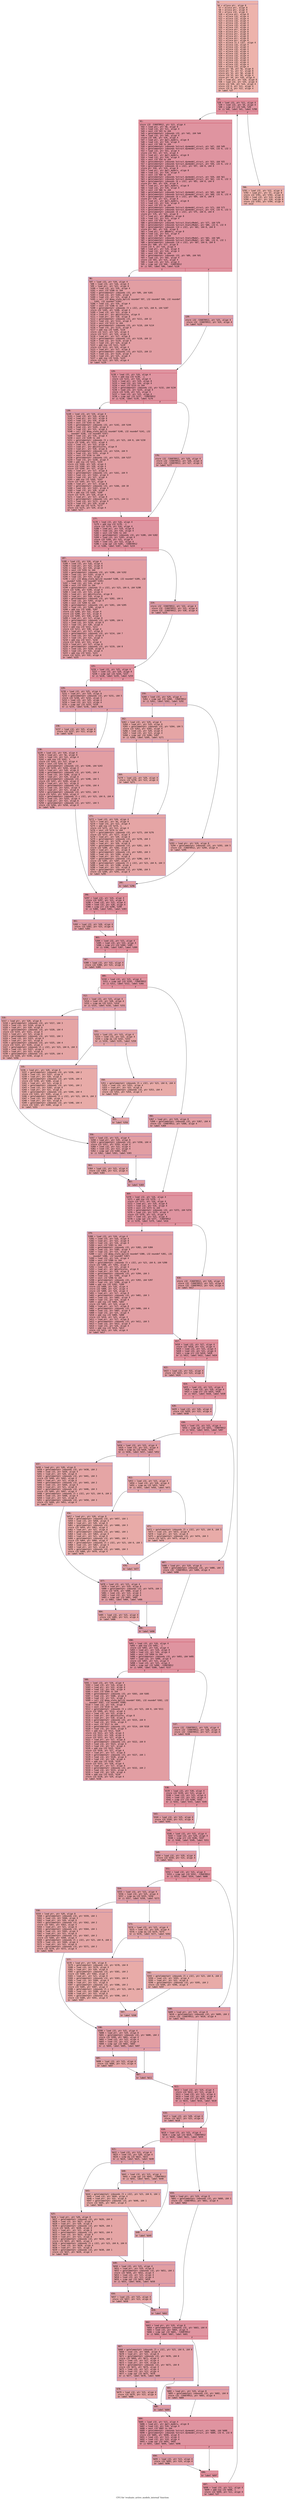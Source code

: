 digraph "CFG for 'evaluate_active_models_internal' function" {
	label="CFG for 'evaluate_active_models_internal' function";

	Node0x600000d3edf0 [shape=record,color="#3d50c3ff", style=filled, fillcolor="#d6524470" fontname="Courier",label="{5:\l|  %6 = alloca ptr, align 8\l  %7 = alloca ptr, align 8\l  %8 = alloca ptr, align 8\l  %9 = alloca i32, align 4\l  %10 = alloca ptr, align 8\l  %11 = alloca i32, align 4\l  %12 = alloca i32, align 4\l  %13 = alloca i32, align 4\l  %14 = alloca i32, align 4\l  %15 = alloca i32, align 4\l  %16 = alloca i32, align 4\l  %17 = alloca ptr, align 8\l  %18 = alloca ptr, align 8\l  %19 = alloca ptr, align 8\l  %20 = alloca ptr, align 8\l  %21 = alloca ptr, align 8\l  %22 = alloca ptr, align 8\l  %23 = alloca [5 x i32], align 4\l  %24 = alloca i32, align 4\l  %25 = alloca i32, align 4\l  %26 = alloca i32, align 4\l  %27 = alloca i32, align 4\l  %28 = alloca i32, align 4\l  %29 = alloca i32, align 4\l  %30 = alloca i32, align 4\l  %31 = alloca i32, align 4\l  %32 = alloca i32, align 4\l  %33 = alloca i32, align 4\l  %34 = alloca i32, align 4\l  store ptr %0, ptr %6, align 8\l  store ptr %1, ptr %7, align 8\l  store ptr %2, ptr %8, align 8\l  store i32 %3, ptr %9, align 4\l  store ptr %4, ptr %10, align 8\l  %35 = load ptr, ptr %10, align 8\l  %36 = load i32, ptr %35, align 4\l  store i32 %36, ptr %14, align 4\l  store i32 0, ptr %11, align 4\l  store i32 0, ptr %12, align 4\l  br label %37\l}"];
	Node0x600000d3edf0 -> Node0x600000d3ee40[tooltip="5 -> 37\nProbability 100.00%" ];
	Node0x600000d3ee40 [shape=record,color="#b70d28ff", style=filled, fillcolor="#b70d2870" fontname="Courier",label="{37:\l|  %38 = load i32, ptr %11, align 4\l  %39 = load i32, ptr %9, align 4\l  %40 = icmp slt i32 %38, %39\l  br i1 %40, label %41, label %700\l|{<s0>T|<s1>F}}"];
	Node0x600000d3ee40:s0 -> Node0x600000d3ee90[tooltip="37 -> 41\nProbability 96.88%" ];
	Node0x600000d3ee40:s1 -> Node0x600000d38b40[tooltip="37 -> 700\nProbability 3.12%" ];
	Node0x600000d3ee90 [shape=record,color="#b70d28ff", style=filled, fillcolor="#b70d2870" fontname="Courier",label="{41:\l|  store i32 -536870912, ptr %13, align 4\l  %42 = load ptr, ptr %8, align 8\l  %43 = load i32, ptr %11, align 4\l  %44 = sext i32 %43 to i64\l  %45 = getelementptr inbounds i32, ptr %42, i64 %44\l  %46 = load i32, ptr %45, align 4\l  store i32 %46, ptr %34, align 4\l  %47 = load ptr, ptr @all_models, align 8\l  %48 = load i32, ptr %34, align 4\l  %49 = sext i32 %48 to i64\l  %50 = getelementptr inbounds %struct.dynmodel_struct, ptr %47, i64 %49\l  %51 = getelementptr inbounds %struct.dynmodel_struct, ptr %50, i32 0, i32 1\l  %52 = load i32, ptr %51, align 4\l  store i32 %52, ptr %33, align 4\l  %53 = load ptr, ptr @all_models, align 8\l  %54 = load i32, ptr %34, align 4\l  %55 = sext i32 %54 to i64\l  %56 = getelementptr inbounds %struct.dynmodel_struct, ptr %53, i64 %55\l  %57 = getelementptr inbounds %struct.dynmodel_struct, ptr %56, i32 0, i32 2\l  %58 = getelementptr inbounds [6 x i32], ptr %57, i64 0, i64 0\l  store ptr %58, ptr %19, align 8\l  %59 = load ptr, ptr @all_models, align 8\l  %60 = load i32, ptr %34, align 4\l  %61 = sext i32 %60 to i64\l  %62 = getelementptr inbounds %struct.dynmodel_struct, ptr %59, i64 %61\l  %63 = getelementptr inbounds %struct.dynmodel_struct, ptr %62, i32 0, i32 3\l  %64 = getelementptr inbounds [6 x i32], ptr %63, i64 0, i64 0\l  store ptr %64, ptr %20, align 8\l  %65 = load ptr, ptr @all_models, align 8\l  %66 = load i32, ptr %34, align 4\l  %67 = sext i32 %66 to i64\l  %68 = getelementptr inbounds %struct.dynmodel_struct, ptr %65, i64 %67\l  %69 = getelementptr inbounds %struct.dynmodel_struct, ptr %68, i32 0, i32 4\l  %70 = getelementptr inbounds [6 x i32], ptr %69, i64 0, i64 0\l  store ptr %70, ptr %21, align 8\l  %71 = load ptr, ptr @all_models, align 8\l  %72 = load i32, ptr %34, align 4\l  %73 = sext i32 %72 to i64\l  %74 = getelementptr inbounds %struct.dynmodel_struct, ptr %71, i64 %73\l  %75 = getelementptr inbounds %struct.dynmodel_struct, ptr %74, i32 0, i32 5\l  %76 = getelementptr inbounds [6 x i32], ptr %75, i64 0, i64 0\l  store ptr %76, ptr %22, align 8\l  %77 = load ptr, ptr @Models, align 8\l  %78 = load i32, ptr %33, align 4\l  %79 = sext i32 %78 to i64\l  %80 = getelementptr inbounds %struct.StaticModel, ptr %77, i64 %79\l  %81 = getelementptr inbounds %struct.StaticModel, ptr %80, i32 0, i32 0\l  %82 = getelementptr inbounds [14 x i32], ptr %81, i64 0, i64 0\l  store ptr %82, ptr %18, align 8\l  %83 = load ptr, ptr @Models, align 8\l  %84 = load i32, ptr %33, align 4\l  %85 = sext i32 %84 to i64\l  %86 = getelementptr inbounds %struct.StaticModel, ptr %83, i64 %85\l  %87 = getelementptr inbounds %struct.StaticModel, ptr %86, i32 0, i32 1\l  %88 = getelementptr inbounds [14 x i32], ptr %87, i64 0, i64 0\l  store ptr %88, ptr %17, align 8\l  store i32 4, ptr %16, align 4\l  %89 = load ptr, ptr %19, align 8\l  %90 = load i32, ptr %16, align 4\l  %91 = sext i32 %90 to i64\l  %92 = getelementptr inbounds i32, ptr %89, i64 %91\l  %93 = load i32, ptr %92, align 4\l  store i32 %93, ptr %15, align 4\l  %94 = load i32, ptr %15, align 4\l  %95 = icmp sgt i32 %94, -536870912\l  br i1 %95, label %96, label %128\l|{<s0>T|<s1>F}}"];
	Node0x600000d3ee90:s0 -> Node0x600000d3eee0[tooltip="41 -> 96\nProbability 50.00%" ];
	Node0x600000d3ee90:s1 -> Node0x600000d3ef30[tooltip="41 -> 128\nProbability 50.00%" ];
	Node0x600000d3eee0 [shape=record,color="#3d50c3ff", style=filled, fillcolor="#be242e70" fontname="Courier",label="{96:\l|  %97 = load i32, ptr %34, align 4\l  %98 = load i32, ptr %16, align 4\l  %99 = load ptr, ptr %22, align 8\l  %100 = load i32, ptr %16, align 4\l  %101 = sext i32 %100 to i64\l  %102 = getelementptr inbounds i32, ptr %99, i64 %101\l  %103 = load i32, ptr %102, align 4\l  %104 = load i32, ptr %15, align 4\l  %105 = call i32 @new_state_bp(i32 noundef %97, i32 noundef %98, i32 noundef\l... %103, i32 noundef %104)\l  %106 = load i32, ptr %16, align 4\l  %107 = sext i32 %106 to i64\l  %108 = getelementptr inbounds [5 x i32], ptr %23, i64 0, i64 %107\l  store i32 %105, ptr %108, align 4\l  %109 = load i32, ptr %15, align 4\l  %110 = load ptr, ptr @distScores, align 8\l  %111 = load ptr, ptr %18, align 8\l  %112 = getelementptr inbounds i32, ptr %111, i64 12\l  %113 = load i32, ptr %112, align 4\l  %114 = sext i32 %113 to i64\l  %115 = getelementptr inbounds i32, ptr %110, i64 %114\l  %116 = load i32, ptr %115, align 4\l  %117 = add nsw i32 %109, %116\l  store i32 %117, ptr %25, align 4\l  store i32 %117, ptr %24, align 4\l  %118 = load ptr, ptr %17, align 8\l  %119 = getelementptr inbounds i32, ptr %118, i64 12\l  %120 = load i32, ptr %119, align 4\l  %121 = load i32, ptr %24, align 4\l  %122 = add nsw i32 %121, %120\l  store i32 %122, ptr %24, align 4\l  %123 = load ptr, ptr %17, align 8\l  %124 = getelementptr inbounds i32, ptr %123, i64 13\l  %125 = load i32, ptr %124, align 4\l  %126 = load i32, ptr %25, align 4\l  %127 = add nsw i32 %126, %125\l  store i32 %127, ptr %25, align 4\l  br label %129\l}"];
	Node0x600000d3eee0 -> Node0x600000d3ef80[tooltip="96 -> 129\nProbability 100.00%" ];
	Node0x600000d3ef30 [shape=record,color="#3d50c3ff", style=filled, fillcolor="#be242e70" fontname="Courier",label="{128:\l|  store i32 -536870912, ptr %25, align 4\l  store i32 -536870912, ptr %24, align 4\l  br label %129\l}"];
	Node0x600000d3ef30 -> Node0x600000d3ef80[tooltip="128 -> 129\nProbability 100.00%" ];
	Node0x600000d3ef80 [shape=record,color="#b70d28ff", style=filled, fillcolor="#b70d2870" fontname="Courier",label="{129:\l|  %130 = load i32, ptr %16, align 4\l  %131 = add nsw i32 %130, -1\l  store i32 %131, ptr %16, align 4\l  %132 = load ptr, ptr %19, align 8\l  %133 = load i32, ptr %16, align 4\l  %134 = sext i32 %133 to i64\l  %135 = getelementptr inbounds i32, ptr %132, i64 %134\l  %136 = load i32, ptr %135, align 4\l  store i32 %136, ptr %15, align 4\l  %137 = load i32, ptr %15, align 4\l  %138 = icmp sgt i32 %137, -536870912\l  br i1 %138, label %139, label %176\l|{<s0>T|<s1>F}}"];
	Node0x600000d3ef80:s0 -> Node0x600000d3efd0[tooltip="129 -> 139\nProbability 50.00%" ];
	Node0x600000d3ef80:s1 -> Node0x600000d3f020[tooltip="129 -> 176\nProbability 50.00%" ];
	Node0x600000d3efd0 [shape=record,color="#3d50c3ff", style=filled, fillcolor="#be242e70" fontname="Courier",label="{139:\l|  %140 = load i32, ptr %34, align 4\l  %141 = load i32, ptr %16, align 4\l  %142 = load ptr, ptr %22, align 8\l  %143 = load i32, ptr %16, align 4\l  %144 = sext i32 %143 to i64\l  %145 = getelementptr inbounds i32, ptr %142, i64 %144\l  %146 = load i32, ptr %145, align 4\l  %147 = load i32, ptr %15, align 4\l  %148 = call i32 @new_state_bp(i32 noundef %140, i32 noundef %141, i32\l... noundef %146, i32 noundef %147)\l  %149 = load i32, ptr %16, align 4\l  %150 = sext i32 %149 to i64\l  %151 = getelementptr inbounds [5 x i32], ptr %23, i64 0, i64 %150\l  store i32 %148, ptr %151, align 4\l  %152 = load i32, ptr %15, align 4\l  %153 = load ptr, ptr @distScores, align 8\l  %154 = load ptr, ptr %18, align 8\l  %155 = getelementptr inbounds i32, ptr %154, i64 9\l  %156 = load i32, ptr %155, align 4\l  %157 = sext i32 %156 to i64\l  %158 = getelementptr inbounds i32, ptr %153, i64 %157\l  %159 = load i32, ptr %158, align 4\l  %160 = add nsw i32 %152, %159\l  store i32 %160, ptr %29, align 4\l  store i32 %160, ptr %28, align 4\l  store i32 %160, ptr %27, align 4\l  %161 = load ptr, ptr %17, align 8\l  %162 = getelementptr inbounds i32, ptr %161, i64 9\l  %163 = load i32, ptr %162, align 4\l  %164 = load i32, ptr %27, align 4\l  %165 = add nsw i32 %164, %163\l  store i32 %165, ptr %27, align 4\l  %166 = load ptr, ptr %17, align 8\l  %167 = getelementptr inbounds i32, ptr %166, i64 10\l  %168 = load i32, ptr %167, align 4\l  %169 = load i32, ptr %28, align 4\l  %170 = add nsw i32 %169, %168\l  store i32 %170, ptr %28, align 4\l  %171 = load ptr, ptr %17, align 8\l  %172 = getelementptr inbounds i32, ptr %171, i64 11\l  %173 = load i32, ptr %172, align 4\l  %174 = load i32, ptr %29, align 4\l  %175 = add nsw i32 %174, %173\l  store i32 %175, ptr %29, align 4\l  br label %177\l}"];
	Node0x600000d3efd0 -> Node0x600000d3f070[tooltip="139 -> 177\nProbability 100.00%" ];
	Node0x600000d3f020 [shape=record,color="#3d50c3ff", style=filled, fillcolor="#be242e70" fontname="Courier",label="{176:\l|  store i32 -536870912, ptr %29, align 4\l  store i32 -536870912, ptr %28, align 4\l  store i32 -536870912, ptr %27, align 4\l  br label %177\l}"];
	Node0x600000d3f020 -> Node0x600000d3f070[tooltip="176 -> 177\nProbability 100.00%" ];
	Node0x600000d3f070 [shape=record,color="#b70d28ff", style=filled, fillcolor="#b70d2870" fontname="Courier",label="{177:\l|  %178 = load i32, ptr %16, align 4\l  %179 = add nsw i32 %178, -1\l  store i32 %179, ptr %16, align 4\l  %180 = load ptr, ptr %19, align 8\l  %181 = load i32, ptr %16, align 4\l  %182 = sext i32 %181 to i64\l  %183 = getelementptr inbounds i32, ptr %180, i64 %182\l  %184 = load i32, ptr %183, align 4\l  store i32 %184, ptr %15, align 4\l  %185 = load i32, ptr %15, align 4\l  %186 = icmp sgt i32 %185, -536870912\l  br i1 %186, label %187, label %224\l|{<s0>T|<s1>F}}"];
	Node0x600000d3f070:s0 -> Node0x600000d3f0c0[tooltip="177 -> 187\nProbability 50.00%" ];
	Node0x600000d3f070:s1 -> Node0x600000d3f110[tooltip="177 -> 224\nProbability 50.00%" ];
	Node0x600000d3f0c0 [shape=record,color="#3d50c3ff", style=filled, fillcolor="#be242e70" fontname="Courier",label="{187:\l|  %188 = load i32, ptr %34, align 4\l  %189 = load i32, ptr %16, align 4\l  %190 = load ptr, ptr %22, align 8\l  %191 = load i32, ptr %16, align 4\l  %192 = sext i32 %191 to i64\l  %193 = getelementptr inbounds i32, ptr %190, i64 %192\l  %194 = load i32, ptr %193, align 4\l  %195 = load i32, ptr %15, align 4\l  %196 = call i32 @new_state_bp(i32 noundef %188, i32 noundef %189, i32\l... noundef %194, i32 noundef %195)\l  %197 = load i32, ptr %16, align 4\l  %198 = sext i32 %197 to i64\l  %199 = getelementptr inbounds [5 x i32], ptr %23, i64 0, i64 %198\l  store i32 %196, ptr %199, align 4\l  %200 = load i32, ptr %15, align 4\l  %201 = load ptr, ptr @distScores, align 8\l  %202 = load ptr, ptr %18, align 8\l  %203 = getelementptr inbounds i32, ptr %202, i64 6\l  %204 = load i32, ptr %203, align 4\l  %205 = sext i32 %204 to i64\l  %206 = getelementptr inbounds i32, ptr %201, i64 %205\l  %207 = load i32, ptr %206, align 4\l  %208 = add nsw i32 %200, %207\l  store i32 %208, ptr %32, align 4\l  store i32 %208, ptr %31, align 4\l  store i32 %208, ptr %30, align 4\l  %209 = load ptr, ptr %17, align 8\l  %210 = getelementptr inbounds i32, ptr %209, i64 6\l  %211 = load i32, ptr %210, align 4\l  %212 = load i32, ptr %30, align 4\l  %213 = add nsw i32 %212, %211\l  store i32 %213, ptr %30, align 4\l  %214 = load ptr, ptr %17, align 8\l  %215 = getelementptr inbounds i32, ptr %214, i64 7\l  %216 = load i32, ptr %215, align 4\l  %217 = load i32, ptr %31, align 4\l  %218 = add nsw i32 %217, %216\l  store i32 %218, ptr %31, align 4\l  %219 = load ptr, ptr %17, align 8\l  %220 = getelementptr inbounds i32, ptr %219, i64 8\l  %221 = load i32, ptr %220, align 4\l  %222 = load i32, ptr %32, align 4\l  %223 = add nsw i32 %222, %221\l  store i32 %223, ptr %32, align 4\l  br label %225\l}"];
	Node0x600000d3f0c0 -> Node0x600000d3f160[tooltip="187 -> 225\nProbability 100.00%" ];
	Node0x600000d3f110 [shape=record,color="#3d50c3ff", style=filled, fillcolor="#be242e70" fontname="Courier",label="{224:\l|  store i32 -536870912, ptr %32, align 4\l  store i32 -536870912, ptr %31, align 4\l  store i32 -536870912, ptr %30, align 4\l  br label %225\l}"];
	Node0x600000d3f110 -> Node0x600000d3f160[tooltip="224 -> 225\nProbability 100.00%" ];
	Node0x600000d3f160 [shape=record,color="#b70d28ff", style=filled, fillcolor="#b70d2870" fontname="Courier",label="{225:\l|  %226 = load i32, ptr %25, align 4\l  %227 = load i32, ptr %29, align 4\l  %228 = icmp sgt i32 %226, %227\l  br i1 %228, label %229, label %259\l|{<s0>T|<s1>F}}"];
	Node0x600000d3f160:s0 -> Node0x600000d3f1b0[tooltip="225 -> 229\nProbability 50.00%" ];
	Node0x600000d3f160:s1 -> Node0x600000d3f2a0[tooltip="225 -> 259\nProbability 50.00%" ];
	Node0x600000d3f1b0 [shape=record,color="#3d50c3ff", style=filled, fillcolor="#be242e70" fontname="Courier",label="{229:\l|  %230 = load i32, ptr %25, align 4\l  %231 = load ptr, ptr %19, align 8\l  %232 = getelementptr inbounds i32, ptr %231, i64 5\l  store i32 %230, ptr %232, align 4\l  %233 = load i32, ptr %25, align 4\l  %234 = load i32, ptr %13, align 4\l  %235 = icmp sgt i32 %233, %234\l  br i1 %235, label %236, label %238\l|{<s0>T|<s1>F}}"];
	Node0x600000d3f1b0:s0 -> Node0x600000d3f200[tooltip="229 -> 236\nProbability 50.00%" ];
	Node0x600000d3f1b0:s1 -> Node0x600000d3f250[tooltip="229 -> 238\nProbability 50.00%" ];
	Node0x600000d3f200 [shape=record,color="#3d50c3ff", style=filled, fillcolor="#c5333470" fontname="Courier",label="{236:\l|  %237 = load i32, ptr %25, align 4\l  store i32 %237, ptr %13, align 4\l  br label %238\l}"];
	Node0x600000d3f200 -> Node0x600000d3f250[tooltip="236 -> 238\nProbability 100.00%" ];
	Node0x600000d3f250 [shape=record,color="#3d50c3ff", style=filled, fillcolor="#be242e70" fontname="Courier",label="{238:\l|  %239 = load i32, ptr %34, align 4\l  %240 = load ptr, ptr %6, align 8\l  %241 = load i32, ptr %12, align 4\l  %242 = add nsw i32 %241, 1\l  store i32 %242, ptr %12, align 4\l  %243 = sext i32 %241 to i64\l  %244 = getelementptr inbounds i32, ptr %240, i64 %243\l  store i32 %239, ptr %244, align 4\l  %245 = load ptr, ptr %20, align 8\l  %246 = getelementptr inbounds i32, ptr %245, i64 4\l  %247 = load i32, ptr %246, align 4\l  %248 = load ptr, ptr %20, align 8\l  %249 = getelementptr inbounds i32, ptr %248, i64 5\l  store i32 %247, ptr %249, align 4\l  %250 = load ptr, ptr %21, align 8\l  %251 = getelementptr inbounds i32, ptr %250, i64 4\l  %252 = load i32, ptr %251, align 4\l  %253 = load ptr, ptr %21, align 8\l  %254 = getelementptr inbounds i32, ptr %253, i64 5\l  store i32 %252, ptr %254, align 4\l  %255 = getelementptr inbounds [5 x i32], ptr %23, i64 0, i64 4\l  %256 = load i32, ptr %255, align 4\l  %257 = load ptr, ptr %22, align 8\l  %258 = getelementptr inbounds i32, ptr %257, i64 5\l  store i32 %256, ptr %258, align 4\l  br label %296\l}"];
	Node0x600000d3f250 -> Node0x600000d3f480[tooltip="238 -> 296\nProbability 100.00%" ];
	Node0x600000d3f2a0 [shape=record,color="#3d50c3ff", style=filled, fillcolor="#be242e70" fontname="Courier",label="{259:\l|  %260 = load i32, ptr %29, align 4\l  %261 = icmp sgt i32 %260, -536870912\l  br i1 %261, label %262, label %292\l|{<s0>T|<s1>F}}"];
	Node0x600000d3f2a0:s0 -> Node0x600000d3f2f0[tooltip="259 -> 262\nProbability 50.00%" ];
	Node0x600000d3f2a0:s1 -> Node0x600000d3f3e0[tooltip="259 -> 292\nProbability 50.00%" ];
	Node0x600000d3f2f0 [shape=record,color="#3d50c3ff", style=filled, fillcolor="#c5333470" fontname="Courier",label="{262:\l|  %263 = load i32, ptr %29, align 4\l  %264 = load ptr, ptr %19, align 8\l  %265 = getelementptr inbounds i32, ptr %264, i64 5\l  store i32 %263, ptr %265, align 4\l  %266 = load i32, ptr %29, align 4\l  %267 = load i32, ptr %13, align 4\l  %268 = icmp sgt i32 %266, %267\l  br i1 %268, label %269, label %271\l|{<s0>T|<s1>F}}"];
	Node0x600000d3f2f0:s0 -> Node0x600000d3f340[tooltip="262 -> 269\nProbability 50.00%" ];
	Node0x600000d3f2f0:s1 -> Node0x600000d3f390[tooltip="262 -> 271\nProbability 50.00%" ];
	Node0x600000d3f340 [shape=record,color="#3d50c3ff", style=filled, fillcolor="#cc403a70" fontname="Courier",label="{269:\l|  %270 = load i32, ptr %29, align 4\l  store i32 %270, ptr %13, align 4\l  br label %271\l}"];
	Node0x600000d3f340 -> Node0x600000d3f390[tooltip="269 -> 271\nProbability 100.00%" ];
	Node0x600000d3f390 [shape=record,color="#3d50c3ff", style=filled, fillcolor="#c5333470" fontname="Courier",label="{271:\l|  %272 = load i32, ptr %34, align 4\l  %273 = load ptr, ptr %6, align 8\l  %274 = load i32, ptr %12, align 4\l  %275 = add nsw i32 %274, 1\l  store i32 %275, ptr %12, align 4\l  %276 = sext i32 %274 to i64\l  %277 = getelementptr inbounds i32, ptr %273, i64 %276\l  store i32 %272, ptr %277, align 4\l  %278 = load ptr, ptr %20, align 8\l  %279 = getelementptr inbounds i32, ptr %278, i64 3\l  %280 = load i32, ptr %279, align 4\l  %281 = load ptr, ptr %20, align 8\l  %282 = getelementptr inbounds i32, ptr %281, i64 5\l  store i32 %280, ptr %282, align 4\l  %283 = load ptr, ptr %21, align 8\l  %284 = getelementptr inbounds i32, ptr %283, i64 3\l  %285 = load i32, ptr %284, align 4\l  %286 = load ptr, ptr %21, align 8\l  %287 = getelementptr inbounds i32, ptr %286, i64 5\l  store i32 %285, ptr %287, align 4\l  %288 = getelementptr inbounds [5 x i32], ptr %23, i64 0, i64 3\l  %289 = load i32, ptr %288, align 4\l  %290 = load ptr, ptr %22, align 8\l  %291 = getelementptr inbounds i32, ptr %290, i64 5\l  store i32 %289, ptr %291, align 4\l  br label %295\l}"];
	Node0x600000d3f390 -> Node0x600000d3f430[tooltip="271 -> 295\nProbability 100.00%" ];
	Node0x600000d3f3e0 [shape=record,color="#3d50c3ff", style=filled, fillcolor="#c5333470" fontname="Courier",label="{292:\l|  %293 = load ptr, ptr %19, align 8\l  %294 = getelementptr inbounds i32, ptr %293, i64 5\l  store i32 -536870912, ptr %294, align 4\l  br label %295\l}"];
	Node0x600000d3f3e0 -> Node0x600000d3f430[tooltip="292 -> 295\nProbability 100.00%" ];
	Node0x600000d3f430 [shape=record,color="#3d50c3ff", style=filled, fillcolor="#be242e70" fontname="Courier",label="{295:\l|  br label %296\l}"];
	Node0x600000d3f430 -> Node0x600000d3f480[tooltip="295 -> 296\nProbability 100.00%" ];
	Node0x600000d3f480 [shape=record,color="#b70d28ff", style=filled, fillcolor="#b70d2870" fontname="Courier",label="{296:\l|  %297 = load i32, ptr %24, align 4\l  store i32 %297, ptr %15, align 4\l  %298 = load i32, ptr %15, align 4\l  %299 = load i32, ptr %28, align 4\l  %300 = icmp slt i32 %298, %299\l  br i1 %300, label %301, label %303\l|{<s0>T|<s1>F}}"];
	Node0x600000d3f480:s0 -> Node0x600000d3f4d0[tooltip="296 -> 301\nProbability 50.00%" ];
	Node0x600000d3f480:s1 -> Node0x600000d3f520[tooltip="296 -> 303\nProbability 50.00%" ];
	Node0x600000d3f4d0 [shape=record,color="#3d50c3ff", style=filled, fillcolor="#be242e70" fontname="Courier",label="{301:\l|  %302 = load i32, ptr %28, align 4\l  store i32 %302, ptr %15, align 4\l  br label %303\l}"];
	Node0x600000d3f4d0 -> Node0x600000d3f520[tooltip="301 -> 303\nProbability 100.00%" ];
	Node0x600000d3f520 [shape=record,color="#b70d28ff", style=filled, fillcolor="#b70d2870" fontname="Courier",label="{303:\l|  %304 = load i32, ptr %15, align 4\l  %305 = load i32, ptr %32, align 4\l  %306 = icmp slt i32 %304, %305\l  br i1 %306, label %307, label %309\l|{<s0>T|<s1>F}}"];
	Node0x600000d3f520:s0 -> Node0x600000d3f570[tooltip="303 -> 307\nProbability 50.00%" ];
	Node0x600000d3f520:s1 -> Node0x600000d3f5c0[tooltip="303 -> 309\nProbability 50.00%" ];
	Node0x600000d3f570 [shape=record,color="#3d50c3ff", style=filled, fillcolor="#be242e70" fontname="Courier",label="{307:\l|  %308 = load i32, ptr %32, align 4\l  store i32 %308, ptr %15, align 4\l  br label %309\l}"];
	Node0x600000d3f570 -> Node0x600000d3f5c0[tooltip="307 -> 309\nProbability 100.00%" ];
	Node0x600000d3f5c0 [shape=record,color="#b70d28ff", style=filled, fillcolor="#b70d2870" fontname="Courier",label="{309:\l|  %310 = load i32, ptr %15, align 4\l  %311 = icmp sgt i32 %310, -536870912\l  br i1 %311, label %312, label %366\l|{<s0>T|<s1>F}}"];
	Node0x600000d3f5c0:s0 -> Node0x600000d3f610[tooltip="309 -> 312\nProbability 50.00%" ];
	Node0x600000d3f5c0:s1 -> Node0x600000d3f8e0[tooltip="309 -> 366\nProbability 50.00%" ];
	Node0x600000d3f610 [shape=record,color="#3d50c3ff", style=filled, fillcolor="#be242e70" fontname="Courier",label="{312:\l|  %313 = load i32, ptr %15, align 4\l  %314 = load i32, ptr %28, align 4\l  %315 = icmp eq i32 %313, %314\l  br i1 %315, label %316, label %331\l|{<s0>T|<s1>F}}"];
	Node0x600000d3f610:s0 -> Node0x600000d3f660[tooltip="312 -> 316\nProbability 50.00%" ];
	Node0x600000d3f610:s1 -> Node0x600000d3f6b0[tooltip="312 -> 331\nProbability 50.00%" ];
	Node0x600000d3f660 [shape=record,color="#3d50c3ff", style=filled, fillcolor="#c5333470" fontname="Courier",label="{316:\l|  %317 = load ptr, ptr %20, align 8\l  %318 = getelementptr inbounds i32, ptr %317, i64 3\l  %319 = load i32, ptr %318, align 4\l  %320 = load ptr, ptr %20, align 8\l  %321 = getelementptr inbounds i32, ptr %320, i64 4\l  store i32 %319, ptr %321, align 4\l  %322 = load ptr, ptr %21, align 8\l  %323 = getelementptr inbounds i32, ptr %322, i64 3\l  %324 = load i32, ptr %323, align 4\l  %325 = load ptr, ptr %21, align 8\l  %326 = getelementptr inbounds i32, ptr %325, i64 4\l  store i32 %324, ptr %326, align 4\l  %327 = getelementptr inbounds [5 x i32], ptr %23, i64 0, i64 3\l  %328 = load i32, ptr %327, align 4\l  %329 = load ptr, ptr %22, align 8\l  %330 = getelementptr inbounds i32, ptr %329, i64 4\l  store i32 %328, ptr %330, align 4\l  br label %356\l}"];
	Node0x600000d3f660 -> Node0x600000d3f7f0[tooltip="316 -> 356\nProbability 100.00%" ];
	Node0x600000d3f6b0 [shape=record,color="#3d50c3ff", style=filled, fillcolor="#c5333470" fontname="Courier",label="{331:\l|  %332 = load i32, ptr %15, align 4\l  %333 = load i32, ptr %32, align 4\l  %334 = icmp eq i32 %332, %333\l  br i1 %334, label %335, label %350\l|{<s0>T|<s1>F}}"];
	Node0x600000d3f6b0:s0 -> Node0x600000d3f700[tooltip="331 -> 335\nProbability 50.00%" ];
	Node0x600000d3f6b0:s1 -> Node0x600000d3f750[tooltip="331 -> 350\nProbability 50.00%" ];
	Node0x600000d3f700 [shape=record,color="#3d50c3ff", style=filled, fillcolor="#cc403a70" fontname="Courier",label="{335:\l|  %336 = load ptr, ptr %20, align 8\l  %337 = getelementptr inbounds i32, ptr %336, i64 2\l  %338 = load i32, ptr %337, align 4\l  %339 = load ptr, ptr %20, align 8\l  %340 = getelementptr inbounds i32, ptr %339, i64 4\l  store i32 %338, ptr %340, align 4\l  %341 = load ptr, ptr %21, align 8\l  %342 = getelementptr inbounds i32, ptr %341, i64 2\l  %343 = load i32, ptr %342, align 4\l  %344 = load ptr, ptr %21, align 8\l  %345 = getelementptr inbounds i32, ptr %344, i64 4\l  store i32 %343, ptr %345, align 4\l  %346 = getelementptr inbounds [5 x i32], ptr %23, i64 0, i64 2\l  %347 = load i32, ptr %346, align 4\l  %348 = load ptr, ptr %22, align 8\l  %349 = getelementptr inbounds i32, ptr %348, i64 4\l  store i32 %347, ptr %349, align 4\l  br label %355\l}"];
	Node0x600000d3f700 -> Node0x600000d3f7a0[tooltip="335 -> 355\nProbability 100.00%" ];
	Node0x600000d3f750 [shape=record,color="#3d50c3ff", style=filled, fillcolor="#cc403a70" fontname="Courier",label="{350:\l|  %351 = getelementptr inbounds [5 x i32], ptr %23, i64 0, i64 4\l  %352 = load i32, ptr %351, align 4\l  %353 = load ptr, ptr %22, align 8\l  %354 = getelementptr inbounds i32, ptr %353, i64 4\l  store i32 %352, ptr %354, align 4\l  br label %355\l}"];
	Node0x600000d3f750 -> Node0x600000d3f7a0[tooltip="350 -> 355\nProbability 100.00%" ];
	Node0x600000d3f7a0 [shape=record,color="#3d50c3ff", style=filled, fillcolor="#c5333470" fontname="Courier",label="{355:\l|  br label %356\l}"];
	Node0x600000d3f7a0 -> Node0x600000d3f7f0[tooltip="355 -> 356\nProbability 100.00%" ];
	Node0x600000d3f7f0 [shape=record,color="#3d50c3ff", style=filled, fillcolor="#be242e70" fontname="Courier",label="{356:\l|  %357 = load i32, ptr %15, align 4\l  %358 = load ptr, ptr %19, align 8\l  %359 = getelementptr inbounds i32, ptr %358, i64 4\l  store i32 %357, ptr %359, align 4\l  %360 = load i32, ptr %15, align 4\l  %361 = load i32, ptr %13, align 4\l  %362 = icmp sgt i32 %360, %361\l  br i1 %362, label %363, label %365\l|{<s0>T|<s1>F}}"];
	Node0x600000d3f7f0:s0 -> Node0x600000d3f840[tooltip="356 -> 363\nProbability 50.00%" ];
	Node0x600000d3f7f0:s1 -> Node0x600000d3f890[tooltip="356 -> 365\nProbability 50.00%" ];
	Node0x600000d3f840 [shape=record,color="#3d50c3ff", style=filled, fillcolor="#c5333470" fontname="Courier",label="{363:\l|  %364 = load i32, ptr %15, align 4\l  store i32 %364, ptr %13, align 4\l  br label %365\l}"];
	Node0x600000d3f840 -> Node0x600000d3f890[tooltip="363 -> 365\nProbability 100.00%" ];
	Node0x600000d3f890 [shape=record,color="#3d50c3ff", style=filled, fillcolor="#be242e70" fontname="Courier",label="{365:\l|  br label %369\l}"];
	Node0x600000d3f890 -> Node0x600000d3f930[tooltip="365 -> 369\nProbability 100.00%" ];
	Node0x600000d3f8e0 [shape=record,color="#3d50c3ff", style=filled, fillcolor="#be242e70" fontname="Courier",label="{366:\l|  %367 = load ptr, ptr %19, align 8\l  %368 = getelementptr inbounds i32, ptr %367, i64 4\l  store i32 -536870912, ptr %368, align 4\l  br label %369\l}"];
	Node0x600000d3f8e0 -> Node0x600000d3f930[tooltip="366 -> 369\nProbability 100.00%" ];
	Node0x600000d3f930 [shape=record,color="#b70d28ff", style=filled, fillcolor="#b70d2870" fontname="Courier",label="{369:\l|  %370 = load i32, ptr %16, align 4\l  %371 = add nsw i32 %370, -1\l  store i32 %371, ptr %16, align 4\l  %372 = load ptr, ptr %19, align 8\l  %373 = load i32, ptr %16, align 4\l  %374 = sext i32 %373 to i64\l  %375 = getelementptr inbounds i32, ptr %372, i64 %374\l  %376 = load i32, ptr %375, align 4\l  store i32 %376, ptr %15, align 4\l  %377 = load i32, ptr %15, align 4\l  %378 = icmp sgt i32 %377, -536870912\l  br i1 %378, label %379, label %416\l|{<s0>T|<s1>F}}"];
	Node0x600000d3f930:s0 -> Node0x600000d3f980[tooltip="369 -> 379\nProbability 50.00%" ];
	Node0x600000d3f930:s1 -> Node0x600000d3f9d0[tooltip="369 -> 416\nProbability 50.00%" ];
	Node0x600000d3f980 [shape=record,color="#3d50c3ff", style=filled, fillcolor="#be242e70" fontname="Courier",label="{379:\l|  %380 = load i32, ptr %34, align 4\l  %381 = load i32, ptr %16, align 4\l  %382 = load ptr, ptr %22, align 8\l  %383 = load i32, ptr %16, align 4\l  %384 = sext i32 %383 to i64\l  %385 = getelementptr inbounds i32, ptr %382, i64 %384\l  %386 = load i32, ptr %385, align 4\l  %387 = load i32, ptr %15, align 4\l  %388 = call i32 @new_state_bp(i32 noundef %380, i32 noundef %381, i32\l... noundef %386, i32 noundef %387)\l  %389 = load i32, ptr %16, align 4\l  %390 = sext i32 %389 to i64\l  %391 = getelementptr inbounds [5 x i32], ptr %23, i64 0, i64 %390\l  store i32 %388, ptr %391, align 4\l  %392 = load i32, ptr %15, align 4\l  %393 = load ptr, ptr @distScores, align 8\l  %394 = load ptr, ptr %18, align 8\l  %395 = getelementptr inbounds i32, ptr %394, i64 3\l  %396 = load i32, ptr %395, align 4\l  %397 = sext i32 %396 to i64\l  %398 = getelementptr inbounds i32, ptr %393, i64 %397\l  %399 = load i32, ptr %398, align 4\l  %400 = add nsw i32 %392, %399\l  store i32 %400, ptr %26, align 4\l  store i32 %400, ptr %25, align 4\l  store i32 %400, ptr %24, align 4\l  %401 = load ptr, ptr %17, align 8\l  %402 = getelementptr inbounds i32, ptr %401, i64 3\l  %403 = load i32, ptr %402, align 4\l  %404 = load i32, ptr %24, align 4\l  %405 = add nsw i32 %404, %403\l  store i32 %405, ptr %24, align 4\l  %406 = load ptr, ptr %17, align 8\l  %407 = getelementptr inbounds i32, ptr %406, i64 4\l  %408 = load i32, ptr %407, align 4\l  %409 = load i32, ptr %25, align 4\l  %410 = add nsw i32 %409, %408\l  store i32 %410, ptr %25, align 4\l  %411 = load ptr, ptr %17, align 8\l  %412 = getelementptr inbounds i32, ptr %411, i64 5\l  %413 = load i32, ptr %412, align 4\l  %414 = load i32, ptr %26, align 4\l  %415 = add nsw i32 %414, %413\l  store i32 %415, ptr %26, align 4\l  br label %417\l}"];
	Node0x600000d3f980 -> Node0x600000d3fa20[tooltip="379 -> 417\nProbability 100.00%" ];
	Node0x600000d3f9d0 [shape=record,color="#3d50c3ff", style=filled, fillcolor="#be242e70" fontname="Courier",label="{416:\l|  store i32 -536870912, ptr %26, align 4\l  store i32 -536870912, ptr %25, align 4\l  store i32 -536870912, ptr %24, align 4\l  br label %417\l}"];
	Node0x600000d3f9d0 -> Node0x600000d3fa20[tooltip="416 -> 417\nProbability 100.00%" ];
	Node0x600000d3fa20 [shape=record,color="#b70d28ff", style=filled, fillcolor="#b70d2870" fontname="Courier",label="{417:\l|  %418 = load i32, ptr %27, align 4\l  store i32 %418, ptr %15, align 4\l  %419 = load i32, ptr %15, align 4\l  %420 = load i32, ptr %31, align 4\l  %421 = icmp slt i32 %419, %420\l  br i1 %421, label %422, label %424\l|{<s0>T|<s1>F}}"];
	Node0x600000d3fa20:s0 -> Node0x600000d3fa70[tooltip="417 -> 422\nProbability 50.00%" ];
	Node0x600000d3fa20:s1 -> Node0x600000d3fac0[tooltip="417 -> 424\nProbability 50.00%" ];
	Node0x600000d3fa70 [shape=record,color="#3d50c3ff", style=filled, fillcolor="#be242e70" fontname="Courier",label="{422:\l|  %423 = load i32, ptr %31, align 4\l  store i32 %423, ptr %15, align 4\l  br label %424\l}"];
	Node0x600000d3fa70 -> Node0x600000d3fac0[tooltip="422 -> 424\nProbability 100.00%" ];
	Node0x600000d3fac0 [shape=record,color="#b70d28ff", style=filled, fillcolor="#b70d2870" fontname="Courier",label="{424:\l|  %425 = load i32, ptr %15, align 4\l  %426 = load i32, ptr %26, align 4\l  %427 = icmp slt i32 %425, %426\l  br i1 %427, label %428, label %430\l|{<s0>T|<s1>F}}"];
	Node0x600000d3fac0:s0 -> Node0x600000d3fb10[tooltip="424 -> 428\nProbability 50.00%" ];
	Node0x600000d3fac0:s1 -> Node0x600000d3fb60[tooltip="424 -> 430\nProbability 50.00%" ];
	Node0x600000d3fb10 [shape=record,color="#3d50c3ff", style=filled, fillcolor="#be242e70" fontname="Courier",label="{428:\l|  %429 = load i32, ptr %26, align 4\l  store i32 %429, ptr %15, align 4\l  br label %430\l}"];
	Node0x600000d3fb10 -> Node0x600000d3fb60[tooltip="428 -> 430\nProbability 100.00%" ];
	Node0x600000d3fb60 [shape=record,color="#b70d28ff", style=filled, fillcolor="#b70d2870" fontname="Courier",label="{430:\l|  %431 = load i32, ptr %15, align 4\l  %432 = icmp sgt i32 %431, -536870912\l  br i1 %432, label %433, label %487\l|{<s0>T|<s1>F}}"];
	Node0x600000d3fb60:s0 -> Node0x600000d3fbb0[tooltip="430 -> 433\nProbability 50.00%" ];
	Node0x600000d3fb60:s1 -> Node0x600000d3fe80[tooltip="430 -> 487\nProbability 50.00%" ];
	Node0x600000d3fbb0 [shape=record,color="#3d50c3ff", style=filled, fillcolor="#be242e70" fontname="Courier",label="{433:\l|  %434 = load i32, ptr %15, align 4\l  %435 = load i32, ptr %31, align 4\l  %436 = icmp eq i32 %434, %435\l  br i1 %436, label %437, label %452\l|{<s0>T|<s1>F}}"];
	Node0x600000d3fbb0:s0 -> Node0x600000d3fc00[tooltip="433 -> 437\nProbability 50.00%" ];
	Node0x600000d3fbb0:s1 -> Node0x600000d3fc50[tooltip="433 -> 452\nProbability 50.00%" ];
	Node0x600000d3fc00 [shape=record,color="#3d50c3ff", style=filled, fillcolor="#c5333470" fontname="Courier",label="{437:\l|  %438 = load ptr, ptr %20, align 8\l  %439 = getelementptr inbounds i32, ptr %438, i64 2\l  %440 = load i32, ptr %439, align 4\l  %441 = load ptr, ptr %20, align 8\l  %442 = getelementptr inbounds i32, ptr %441, i64 3\l  store i32 %440, ptr %442, align 4\l  %443 = load ptr, ptr %21, align 8\l  %444 = getelementptr inbounds i32, ptr %443, i64 2\l  %445 = load i32, ptr %444, align 4\l  %446 = load ptr, ptr %21, align 8\l  %447 = getelementptr inbounds i32, ptr %446, i64 3\l  store i32 %445, ptr %447, align 4\l  %448 = getelementptr inbounds [5 x i32], ptr %23, i64 0, i64 2\l  %449 = load i32, ptr %448, align 4\l  %450 = load ptr, ptr %22, align 8\l  %451 = getelementptr inbounds i32, ptr %450, i64 3\l  store i32 %449, ptr %451, align 4\l  br label %477\l}"];
	Node0x600000d3fc00 -> Node0x600000d3fd90[tooltip="437 -> 477\nProbability 100.00%" ];
	Node0x600000d3fc50 [shape=record,color="#3d50c3ff", style=filled, fillcolor="#c5333470" fontname="Courier",label="{452:\l|  %453 = load i32, ptr %15, align 4\l  %454 = load i32, ptr %26, align 4\l  %455 = icmp eq i32 %453, %454\l  br i1 %455, label %456, label %471\l|{<s0>T|<s1>F}}"];
	Node0x600000d3fc50:s0 -> Node0x600000d3fca0[tooltip="452 -> 456\nProbability 50.00%" ];
	Node0x600000d3fc50:s1 -> Node0x600000d3fcf0[tooltip="452 -> 471\nProbability 50.00%" ];
	Node0x600000d3fca0 [shape=record,color="#3d50c3ff", style=filled, fillcolor="#cc403a70" fontname="Courier",label="{456:\l|  %457 = load ptr, ptr %20, align 8\l  %458 = getelementptr inbounds i32, ptr %457, i64 1\l  %459 = load i32, ptr %458, align 4\l  %460 = load ptr, ptr %20, align 8\l  %461 = getelementptr inbounds i32, ptr %460, i64 3\l  store i32 %459, ptr %461, align 4\l  %462 = load ptr, ptr %21, align 8\l  %463 = getelementptr inbounds i32, ptr %462, i64 1\l  %464 = load i32, ptr %463, align 4\l  %465 = load ptr, ptr %21, align 8\l  %466 = getelementptr inbounds i32, ptr %465, i64 3\l  store i32 %464, ptr %466, align 4\l  %467 = getelementptr inbounds [5 x i32], ptr %23, i64 0, i64 1\l  %468 = load i32, ptr %467, align 4\l  %469 = load ptr, ptr %22, align 8\l  %470 = getelementptr inbounds i32, ptr %469, i64 3\l  store i32 %468, ptr %470, align 4\l  br label %476\l}"];
	Node0x600000d3fca0 -> Node0x600000d3fd40[tooltip="456 -> 476\nProbability 100.00%" ];
	Node0x600000d3fcf0 [shape=record,color="#3d50c3ff", style=filled, fillcolor="#cc403a70" fontname="Courier",label="{471:\l|  %472 = getelementptr inbounds [5 x i32], ptr %23, i64 0, i64 3\l  %473 = load i32, ptr %472, align 4\l  %474 = load ptr, ptr %22, align 8\l  %475 = getelementptr inbounds i32, ptr %474, i64 3\l  store i32 %473, ptr %475, align 4\l  br label %476\l}"];
	Node0x600000d3fcf0 -> Node0x600000d3fd40[tooltip="471 -> 476\nProbability 100.00%" ];
	Node0x600000d3fd40 [shape=record,color="#3d50c3ff", style=filled, fillcolor="#c5333470" fontname="Courier",label="{476:\l|  br label %477\l}"];
	Node0x600000d3fd40 -> Node0x600000d3fd90[tooltip="476 -> 477\nProbability 100.00%" ];
	Node0x600000d3fd90 [shape=record,color="#3d50c3ff", style=filled, fillcolor="#be242e70" fontname="Courier",label="{477:\l|  %478 = load i32, ptr %15, align 4\l  %479 = load ptr, ptr %19, align 8\l  %480 = getelementptr inbounds i32, ptr %479, i64 3\l  store i32 %478, ptr %480, align 4\l  %481 = load i32, ptr %15, align 4\l  %482 = load i32, ptr %13, align 4\l  %483 = icmp sgt i32 %481, %482\l  br i1 %483, label %484, label %486\l|{<s0>T|<s1>F}}"];
	Node0x600000d3fd90:s0 -> Node0x600000d3fde0[tooltip="477 -> 484\nProbability 50.00%" ];
	Node0x600000d3fd90:s1 -> Node0x600000d3fe30[tooltip="477 -> 486\nProbability 50.00%" ];
	Node0x600000d3fde0 [shape=record,color="#3d50c3ff", style=filled, fillcolor="#c5333470" fontname="Courier",label="{484:\l|  %485 = load i32, ptr %15, align 4\l  store i32 %485, ptr %13, align 4\l  br label %486\l}"];
	Node0x600000d3fde0 -> Node0x600000d3fe30[tooltip="484 -> 486\nProbability 100.00%" ];
	Node0x600000d3fe30 [shape=record,color="#3d50c3ff", style=filled, fillcolor="#be242e70" fontname="Courier",label="{486:\l|  br label %490\l}"];
	Node0x600000d3fe30 -> Node0x600000d3fed0[tooltip="486 -> 490\nProbability 100.00%" ];
	Node0x600000d3fe80 [shape=record,color="#3d50c3ff", style=filled, fillcolor="#be242e70" fontname="Courier",label="{487:\l|  %488 = load ptr, ptr %19, align 8\l  %489 = getelementptr inbounds i32, ptr %488, i64 3\l  store i32 -536870912, ptr %489, align 4\l  br label %490\l}"];
	Node0x600000d3fe80 -> Node0x600000d3fed0[tooltip="487 -> 490\nProbability 100.00%" ];
	Node0x600000d3fed0 [shape=record,color="#b70d28ff", style=filled, fillcolor="#b70d2870" fontname="Courier",label="{490:\l|  %491 = load i32, ptr %16, align 4\l  %492 = add nsw i32 %491, -1\l  store i32 %492, ptr %16, align 4\l  %493 = load ptr, ptr %19, align 8\l  %494 = load i32, ptr %16, align 4\l  %495 = sext i32 %494 to i64\l  %496 = getelementptr inbounds i32, ptr %493, i64 %495\l  %497 = load i32, ptr %496, align 4\l  store i32 %497, ptr %15, align 4\l  %498 = load i32, ptr %15, align 4\l  %499 = icmp sgt i32 %498, -536870912\l  br i1 %499, label %500, label %537\l|{<s0>T|<s1>F}}"];
	Node0x600000d3fed0:s0 -> Node0x600000d3ff20[tooltip="490 -> 500\nProbability 50.00%" ];
	Node0x600000d3fed0:s1 -> Node0x600000d3ff70[tooltip="490 -> 537\nProbability 50.00%" ];
	Node0x600000d3ff20 [shape=record,color="#3d50c3ff", style=filled, fillcolor="#be242e70" fontname="Courier",label="{500:\l|  %501 = load i32, ptr %34, align 4\l  %502 = load i32, ptr %16, align 4\l  %503 = load ptr, ptr %22, align 8\l  %504 = load i32, ptr %16, align 4\l  %505 = sext i32 %504 to i64\l  %506 = getelementptr inbounds i32, ptr %503, i64 %505\l  %507 = load i32, ptr %506, align 4\l  %508 = load i32, ptr %15, align 4\l  %509 = call i32 @new_state_bp(i32 noundef %501, i32 noundef %502, i32\l... noundef %507, i32 noundef %508)\l  %510 = load i32, ptr %16, align 4\l  %511 = sext i32 %510 to i64\l  %512 = getelementptr inbounds [5 x i32], ptr %23, i64 0, i64 %511\l  store i32 %509, ptr %512, align 4\l  %513 = load i32, ptr %15, align 4\l  %514 = load ptr, ptr @distScores, align 8\l  %515 = load ptr, ptr %18, align 8\l  %516 = getelementptr inbounds i32, ptr %515, i64 0\l  %517 = load i32, ptr %516, align 4\l  %518 = sext i32 %517 to i64\l  %519 = getelementptr inbounds i32, ptr %514, i64 %518\l  %520 = load i32, ptr %519, align 4\l  %521 = add nsw i32 %513, %520\l  store i32 %521, ptr %29, align 4\l  store i32 %521, ptr %28, align 4\l  store i32 %521, ptr %27, align 4\l  %522 = load ptr, ptr %17, align 8\l  %523 = getelementptr inbounds i32, ptr %522, i64 0\l  %524 = load i32, ptr %523, align 4\l  %525 = load i32, ptr %27, align 4\l  %526 = add nsw i32 %525, %524\l  store i32 %526, ptr %27, align 4\l  %527 = load ptr, ptr %17, align 8\l  %528 = getelementptr inbounds i32, ptr %527, i64 1\l  %529 = load i32, ptr %528, align 4\l  %530 = load i32, ptr %28, align 4\l  %531 = add nsw i32 %530, %529\l  store i32 %531, ptr %28, align 4\l  %532 = load ptr, ptr %17, align 8\l  %533 = getelementptr inbounds i32, ptr %532, i64 2\l  %534 = load i32, ptr %533, align 4\l  %535 = load i32, ptr %29, align 4\l  %536 = add nsw i32 %535, %534\l  store i32 %536, ptr %29, align 4\l  br label %538\l}"];
	Node0x600000d3ff20 -> Node0x600000d38000[tooltip="500 -> 538\nProbability 100.00%" ];
	Node0x600000d3ff70 [shape=record,color="#3d50c3ff", style=filled, fillcolor="#be242e70" fontname="Courier",label="{537:\l|  store i32 -536870912, ptr %29, align 4\l  store i32 -536870912, ptr %28, align 4\l  store i32 -536870912, ptr %27, align 4\l  br label %538\l}"];
	Node0x600000d3ff70 -> Node0x600000d38000[tooltip="537 -> 538\nProbability 100.00%" ];
	Node0x600000d38000 [shape=record,color="#b70d28ff", style=filled, fillcolor="#b70d2870" fontname="Courier",label="{538:\l|  %539 = load i32, ptr %30, align 4\l  store i32 %539, ptr %15, align 4\l  %540 = load i32, ptr %15, align 4\l  %541 = load i32, ptr %25, align 4\l  %542 = icmp slt i32 %540, %541\l  br i1 %542, label %543, label %545\l|{<s0>T|<s1>F}}"];
	Node0x600000d38000:s0 -> Node0x600000d38050[tooltip="538 -> 543\nProbability 50.00%" ];
	Node0x600000d38000:s1 -> Node0x600000d380a0[tooltip="538 -> 545\nProbability 50.00%" ];
	Node0x600000d38050 [shape=record,color="#3d50c3ff", style=filled, fillcolor="#be242e70" fontname="Courier",label="{543:\l|  %544 = load i32, ptr %25, align 4\l  store i32 %544, ptr %15, align 4\l  br label %545\l}"];
	Node0x600000d38050 -> Node0x600000d380a0[tooltip="543 -> 545\nProbability 100.00%" ];
	Node0x600000d380a0 [shape=record,color="#b70d28ff", style=filled, fillcolor="#b70d2870" fontname="Courier",label="{545:\l|  %546 = load i32, ptr %15, align 4\l  %547 = load i32, ptr %29, align 4\l  %548 = icmp slt i32 %546, %547\l  br i1 %548, label %549, label %551\l|{<s0>T|<s1>F}}"];
	Node0x600000d380a0:s0 -> Node0x600000d380f0[tooltip="545 -> 549\nProbability 50.00%" ];
	Node0x600000d380a0:s1 -> Node0x600000d38140[tooltip="545 -> 551\nProbability 50.00%" ];
	Node0x600000d380f0 [shape=record,color="#3d50c3ff", style=filled, fillcolor="#be242e70" fontname="Courier",label="{549:\l|  %550 = load i32, ptr %29, align 4\l  store i32 %550, ptr %15, align 4\l  br label %551\l}"];
	Node0x600000d380f0 -> Node0x600000d38140[tooltip="549 -> 551\nProbability 100.00%" ];
	Node0x600000d38140 [shape=record,color="#b70d28ff", style=filled, fillcolor="#b70d2870" fontname="Courier",label="{551:\l|  %552 = load i32, ptr %15, align 4\l  %553 = icmp sgt i32 %552, -536870912\l  br i1 %553, label %554, label %608\l|{<s0>T|<s1>F}}"];
	Node0x600000d38140:s0 -> Node0x600000d38190[tooltip="551 -> 554\nProbability 50.00%" ];
	Node0x600000d38140:s1 -> Node0x600000d38460[tooltip="551 -> 608\nProbability 50.00%" ];
	Node0x600000d38190 [shape=record,color="#3d50c3ff", style=filled, fillcolor="#be242e70" fontname="Courier",label="{554:\l|  %555 = load i32, ptr %15, align 4\l  %556 = load i32, ptr %25, align 4\l  %557 = icmp eq i32 %555, %556\l  br i1 %557, label %558, label %573\l|{<s0>T|<s1>F}}"];
	Node0x600000d38190:s0 -> Node0x600000d381e0[tooltip="554 -> 558\nProbability 50.00%" ];
	Node0x600000d38190:s1 -> Node0x600000d38230[tooltip="554 -> 573\nProbability 50.00%" ];
	Node0x600000d381e0 [shape=record,color="#3d50c3ff", style=filled, fillcolor="#c5333470" fontname="Courier",label="{558:\l|  %559 = load ptr, ptr %20, align 8\l  %560 = getelementptr inbounds i32, ptr %559, i64 1\l  %561 = load i32, ptr %560, align 4\l  %562 = load ptr, ptr %20, align 8\l  %563 = getelementptr inbounds i32, ptr %562, i64 2\l  store i32 %561, ptr %563, align 4\l  %564 = load ptr, ptr %21, align 8\l  %565 = getelementptr inbounds i32, ptr %564, i64 1\l  %566 = load i32, ptr %565, align 4\l  %567 = load ptr, ptr %21, align 8\l  %568 = getelementptr inbounds i32, ptr %567, i64 2\l  store i32 %566, ptr %568, align 4\l  %569 = getelementptr inbounds [5 x i32], ptr %23, i64 0, i64 1\l  %570 = load i32, ptr %569, align 4\l  %571 = load ptr, ptr %22, align 8\l  %572 = getelementptr inbounds i32, ptr %571, i64 2\l  store i32 %570, ptr %572, align 4\l  br label %598\l}"];
	Node0x600000d381e0 -> Node0x600000d38370[tooltip="558 -> 598\nProbability 100.00%" ];
	Node0x600000d38230 [shape=record,color="#3d50c3ff", style=filled, fillcolor="#c5333470" fontname="Courier",label="{573:\l|  %574 = load i32, ptr %15, align 4\l  %575 = load i32, ptr %29, align 4\l  %576 = icmp eq i32 %574, %575\l  br i1 %576, label %577, label %592\l|{<s0>T|<s1>F}}"];
	Node0x600000d38230:s0 -> Node0x600000d38280[tooltip="573 -> 577\nProbability 50.00%" ];
	Node0x600000d38230:s1 -> Node0x600000d382d0[tooltip="573 -> 592\nProbability 50.00%" ];
	Node0x600000d38280 [shape=record,color="#3d50c3ff", style=filled, fillcolor="#cc403a70" fontname="Courier",label="{577:\l|  %578 = load ptr, ptr %20, align 8\l  %579 = getelementptr inbounds i32, ptr %578, i64 0\l  %580 = load i32, ptr %579, align 4\l  %581 = load ptr, ptr %20, align 8\l  %582 = getelementptr inbounds i32, ptr %581, i64 2\l  store i32 %580, ptr %582, align 4\l  %583 = load ptr, ptr %21, align 8\l  %584 = getelementptr inbounds i32, ptr %583, i64 0\l  %585 = load i32, ptr %584, align 4\l  %586 = load ptr, ptr %21, align 8\l  %587 = getelementptr inbounds i32, ptr %586, i64 2\l  store i32 %585, ptr %587, align 4\l  %588 = getelementptr inbounds [5 x i32], ptr %23, i64 0, i64 0\l  %589 = load i32, ptr %588, align 4\l  %590 = load ptr, ptr %22, align 8\l  %591 = getelementptr inbounds i32, ptr %590, i64 2\l  store i32 %589, ptr %591, align 4\l  br label %597\l}"];
	Node0x600000d38280 -> Node0x600000d38320[tooltip="577 -> 597\nProbability 100.00%" ];
	Node0x600000d382d0 [shape=record,color="#3d50c3ff", style=filled, fillcolor="#cc403a70" fontname="Courier",label="{592:\l|  %593 = getelementptr inbounds [5 x i32], ptr %23, i64 0, i64 2\l  %594 = load i32, ptr %593, align 4\l  %595 = load ptr, ptr %22, align 8\l  %596 = getelementptr inbounds i32, ptr %595, i64 2\l  store i32 %594, ptr %596, align 4\l  br label %597\l}"];
	Node0x600000d382d0 -> Node0x600000d38320[tooltip="592 -> 597\nProbability 100.00%" ];
	Node0x600000d38320 [shape=record,color="#3d50c3ff", style=filled, fillcolor="#c5333470" fontname="Courier",label="{597:\l|  br label %598\l}"];
	Node0x600000d38320 -> Node0x600000d38370[tooltip="597 -> 598\nProbability 100.00%" ];
	Node0x600000d38370 [shape=record,color="#3d50c3ff", style=filled, fillcolor="#be242e70" fontname="Courier",label="{598:\l|  %599 = load i32, ptr %15, align 4\l  %600 = load ptr, ptr %19, align 8\l  %601 = getelementptr inbounds i32, ptr %600, i64 2\l  store i32 %599, ptr %601, align 4\l  %602 = load i32, ptr %15, align 4\l  %603 = load i32, ptr %13, align 4\l  %604 = icmp sgt i32 %602, %603\l  br i1 %604, label %605, label %607\l|{<s0>T|<s1>F}}"];
	Node0x600000d38370:s0 -> Node0x600000d383c0[tooltip="598 -> 605\nProbability 50.00%" ];
	Node0x600000d38370:s1 -> Node0x600000d38410[tooltip="598 -> 607\nProbability 50.00%" ];
	Node0x600000d383c0 [shape=record,color="#3d50c3ff", style=filled, fillcolor="#c5333470" fontname="Courier",label="{605:\l|  %606 = load i32, ptr %15, align 4\l  store i32 %606, ptr %13, align 4\l  br label %607\l}"];
	Node0x600000d383c0 -> Node0x600000d38410[tooltip="605 -> 607\nProbability 100.00%" ];
	Node0x600000d38410 [shape=record,color="#3d50c3ff", style=filled, fillcolor="#be242e70" fontname="Courier",label="{607:\l|  br label %611\l}"];
	Node0x600000d38410 -> Node0x600000d384b0[tooltip="607 -> 611\nProbability 100.00%" ];
	Node0x600000d38460 [shape=record,color="#3d50c3ff", style=filled, fillcolor="#be242e70" fontname="Courier",label="{608:\l|  %609 = load ptr, ptr %19, align 8\l  %610 = getelementptr inbounds i32, ptr %609, i64 2\l  store i32 -536870912, ptr %610, align 4\l  br label %611\l}"];
	Node0x600000d38460 -> Node0x600000d384b0[tooltip="608 -> 611\nProbability 100.00%" ];
	Node0x600000d384b0 [shape=record,color="#b70d28ff", style=filled, fillcolor="#b70d2870" fontname="Courier",label="{611:\l|  %612 = load i32, ptr %24, align 4\l  store i32 %612, ptr %15, align 4\l  %613 = load i32, ptr %15, align 4\l  %614 = load i32, ptr %28, align 4\l  %615 = icmp slt i32 %613, %614\l  br i1 %615, label %616, label %618\l|{<s0>T|<s1>F}}"];
	Node0x600000d384b0:s0 -> Node0x600000d38500[tooltip="611 -> 616\nProbability 50.00%" ];
	Node0x600000d384b0:s1 -> Node0x600000d38550[tooltip="611 -> 618\nProbability 50.00%" ];
	Node0x600000d38500 [shape=record,color="#3d50c3ff", style=filled, fillcolor="#be242e70" fontname="Courier",label="{616:\l|  %617 = load i32, ptr %28, align 4\l  store i32 %617, ptr %15, align 4\l  br label %618\l}"];
	Node0x600000d38500 -> Node0x600000d38550[tooltip="616 -> 618\nProbability 100.00%" ];
	Node0x600000d38550 [shape=record,color="#b70d28ff", style=filled, fillcolor="#b70d2870" fontname="Courier",label="{618:\l|  %619 = load i32, ptr %15, align 4\l  %620 = icmp sgt i32 %619, -536870912\l  br i1 %620, label %621, label %659\l|{<s0>T|<s1>F}}"];
	Node0x600000d38550:s0 -> Node0x600000d385a0[tooltip="618 -> 621\nProbability 50.00%" ];
	Node0x600000d38550:s1 -> Node0x600000d38820[tooltip="618 -> 659\nProbability 50.00%" ];
	Node0x600000d385a0 [shape=record,color="#3d50c3ff", style=filled, fillcolor="#be242e70" fontname="Courier",label="{621:\l|  %622 = load i32, ptr %15, align 4\l  %623 = load i32, ptr %28, align 4\l  %624 = icmp eq i32 %622, %623\l  br i1 %624, label %625, label %640\l|{<s0>T|<s1>F}}"];
	Node0x600000d385a0:s0 -> Node0x600000d385f0[tooltip="621 -> 625\nProbability 50.00%" ];
	Node0x600000d385a0:s1 -> Node0x600000d38640[tooltip="621 -> 640\nProbability 50.00%" ];
	Node0x600000d385f0 [shape=record,color="#3d50c3ff", style=filled, fillcolor="#c5333470" fontname="Courier",label="{625:\l|  %626 = load ptr, ptr %20, align 8\l  %627 = getelementptr inbounds i32, ptr %626, i64 0\l  %628 = load i32, ptr %627, align 4\l  %629 = load ptr, ptr %20, align 8\l  %630 = getelementptr inbounds i32, ptr %629, i64 1\l  store i32 %628, ptr %630, align 4\l  %631 = load ptr, ptr %21, align 8\l  %632 = getelementptr inbounds i32, ptr %631, i64 0\l  %633 = load i32, ptr %632, align 4\l  %634 = load ptr, ptr %21, align 8\l  %635 = getelementptr inbounds i32, ptr %634, i64 1\l  store i32 %633, ptr %635, align 4\l  %636 = getelementptr inbounds [5 x i32], ptr %23, i64 0, i64 0\l  %637 = load i32, ptr %636, align 4\l  %638 = load ptr, ptr %22, align 8\l  %639 = getelementptr inbounds i32, ptr %638, i64 1\l  store i32 %637, ptr %639, align 4\l  br label %649\l}"];
	Node0x600000d385f0 -> Node0x600000d38730[tooltip="625 -> 649\nProbability 100.00%" ];
	Node0x600000d38640 [shape=record,color="#3d50c3ff", style=filled, fillcolor="#c5333470" fontname="Courier",label="{640:\l|  %641 = load i32, ptr %15, align 4\l  %642 = icmp sgt i32 %641, -536870912\l  br i1 %642, label %643, label %648\l|{<s0>T|<s1>F}}"];
	Node0x600000d38640:s0 -> Node0x600000d38690[tooltip="640 -> 643\nProbability 50.00%" ];
	Node0x600000d38640:s1 -> Node0x600000d386e0[tooltip="640 -> 648\nProbability 50.00%" ];
	Node0x600000d38690 [shape=record,color="#3d50c3ff", style=filled, fillcolor="#cc403a70" fontname="Courier",label="{643:\l|  %644 = getelementptr inbounds [5 x i32], ptr %23, i64 0, i64 1\l  %645 = load i32, ptr %644, align 4\l  %646 = load ptr, ptr %22, align 8\l  %647 = getelementptr inbounds i32, ptr %646, i64 1\l  store i32 %645, ptr %647, align 4\l  br label %648\l}"];
	Node0x600000d38690 -> Node0x600000d386e0[tooltip="643 -> 648\nProbability 100.00%" ];
	Node0x600000d386e0 [shape=record,color="#3d50c3ff", style=filled, fillcolor="#c5333470" fontname="Courier",label="{648:\l|  br label %649\l}"];
	Node0x600000d386e0 -> Node0x600000d38730[tooltip="648 -> 649\nProbability 100.00%" ];
	Node0x600000d38730 [shape=record,color="#3d50c3ff", style=filled, fillcolor="#be242e70" fontname="Courier",label="{649:\l|  %650 = load i32, ptr %15, align 4\l  %651 = load ptr, ptr %19, align 8\l  %652 = getelementptr inbounds i32, ptr %651, i64 1\l  store i32 %650, ptr %652, align 4\l  %653 = load i32, ptr %15, align 4\l  %654 = load i32, ptr %13, align 4\l  %655 = icmp sgt i32 %653, %654\l  br i1 %655, label %656, label %658\l|{<s0>T|<s1>F}}"];
	Node0x600000d38730:s0 -> Node0x600000d38780[tooltip="649 -> 656\nProbability 50.00%" ];
	Node0x600000d38730:s1 -> Node0x600000d387d0[tooltip="649 -> 658\nProbability 50.00%" ];
	Node0x600000d38780 [shape=record,color="#3d50c3ff", style=filled, fillcolor="#c5333470" fontname="Courier",label="{656:\l|  %657 = load i32, ptr %15, align 4\l  store i32 %657, ptr %13, align 4\l  br label %658\l}"];
	Node0x600000d38780 -> Node0x600000d387d0[tooltip="656 -> 658\nProbability 100.00%" ];
	Node0x600000d387d0 [shape=record,color="#3d50c3ff", style=filled, fillcolor="#be242e70" fontname="Courier",label="{658:\l|  br label %662\l}"];
	Node0x600000d387d0 -> Node0x600000d38870[tooltip="658 -> 662\nProbability 100.00%" ];
	Node0x600000d38820 [shape=record,color="#3d50c3ff", style=filled, fillcolor="#be242e70" fontname="Courier",label="{659:\l|  %660 = load ptr, ptr %19, align 8\l  %661 = getelementptr inbounds i32, ptr %660, i64 1\l  store i32 -536870912, ptr %661, align 4\l  br label %662\l}"];
	Node0x600000d38820 -> Node0x600000d38870[tooltip="659 -> 662\nProbability 100.00%" ];
	Node0x600000d38870 [shape=record,color="#b70d28ff", style=filled, fillcolor="#b70d2870" fontname="Courier",label="{662:\l|  %663 = load ptr, ptr %19, align 8\l  %664 = getelementptr inbounds i32, ptr %663, i64 0\l  %665 = load i32, ptr %664, align 4\l  %666 = icmp sgt i32 %665, -536870912\l  br i1 %666, label %667, label %681\l|{<s0>T|<s1>F}}"];
	Node0x600000d38870:s0 -> Node0x600000d388c0[tooltip="662 -> 667\nProbability 50.00%" ];
	Node0x600000d38870:s1 -> Node0x600000d389b0[tooltip="662 -> 681\nProbability 50.00%" ];
	Node0x600000d388c0 [shape=record,color="#3d50c3ff", style=filled, fillcolor="#be242e70" fontname="Courier",label="{667:\l|  %668 = getelementptr inbounds [5 x i32], ptr %23, i64 0, i64 0\l  %669 = load i32, ptr %668, align 4\l  %670 = load ptr, ptr %22, align 8\l  %671 = getelementptr inbounds i32, ptr %670, i64 0\l  store i32 %669, ptr %671, align 4\l  %672 = load i32, ptr %27, align 4\l  %673 = load ptr, ptr %19, align 8\l  %674 = getelementptr inbounds i32, ptr %673, i64 0\l  store i32 %672, ptr %674, align 4\l  %675 = load i32, ptr %27, align 4\l  %676 = load i32, ptr %13, align 4\l  %677 = icmp sgt i32 %675, %676\l  br i1 %677, label %678, label %680\l|{<s0>T|<s1>F}}"];
	Node0x600000d388c0:s0 -> Node0x600000d38910[tooltip="667 -> 678\nProbability 50.00%" ];
	Node0x600000d388c0:s1 -> Node0x600000d38960[tooltip="667 -> 680\nProbability 50.00%" ];
	Node0x600000d38910 [shape=record,color="#3d50c3ff", style=filled, fillcolor="#c5333470" fontname="Courier",label="{678:\l|  %679 = load i32, ptr %15, align 4\l  store i32 %679, ptr %13, align 4\l  br label %680\l}"];
	Node0x600000d38910 -> Node0x600000d38960[tooltip="678 -> 680\nProbability 100.00%" ];
	Node0x600000d38960 [shape=record,color="#3d50c3ff", style=filled, fillcolor="#be242e70" fontname="Courier",label="{680:\l|  br label %684\l}"];
	Node0x600000d38960 -> Node0x600000d38a00[tooltip="680 -> 684\nProbability 100.00%" ];
	Node0x600000d389b0 [shape=record,color="#3d50c3ff", style=filled, fillcolor="#be242e70" fontname="Courier",label="{681:\l|  %682 = load ptr, ptr %19, align 8\l  %683 = getelementptr inbounds i32, ptr %682, i64 0\l  store i32 -536870912, ptr %683, align 4\l  br label %684\l}"];
	Node0x600000d389b0 -> Node0x600000d38a00[tooltip="681 -> 684\nProbability 100.00%" ];
	Node0x600000d38a00 [shape=record,color="#b70d28ff", style=filled, fillcolor="#b70d2870" fontname="Courier",label="{684:\l|  %685 = load i32, ptr %13, align 4\l  %686 = load ptr, ptr @all_models, align 8\l  %687 = load i32, ptr %34, align 4\l  %688 = sext i32 %687 to i64\l  %689 = getelementptr inbounds %struct.dynmodel_struct, ptr %686, i64 %688\l  %690 = getelementptr inbounds %struct.dynmodel_struct, ptr %689, i32 0, i32 0\l  store i32 %685, ptr %690, align 8\l  %691 = load i32, ptr %13, align 4\l  %692 = load i32, ptr %14, align 4\l  %693 = icmp sgt i32 %691, %692\l  br i1 %693, label %694, label %696\l|{<s0>T|<s1>F}}"];
	Node0x600000d38a00:s0 -> Node0x600000d38a50[tooltip="684 -> 694\nProbability 50.00%" ];
	Node0x600000d38a00:s1 -> Node0x600000d38aa0[tooltip="684 -> 696\nProbability 50.00%" ];
	Node0x600000d38a50 [shape=record,color="#3d50c3ff", style=filled, fillcolor="#be242e70" fontname="Courier",label="{694:\l|  %695 = load i32, ptr %13, align 4\l  store i32 %695, ptr %14, align 4\l  br label %696\l}"];
	Node0x600000d38a50 -> Node0x600000d38aa0[tooltip="694 -> 696\nProbability 100.00%" ];
	Node0x600000d38aa0 [shape=record,color="#b70d28ff", style=filled, fillcolor="#b70d2870" fontname="Courier",label="{696:\l|  br label %697\l}"];
	Node0x600000d38aa0 -> Node0x600000d38af0[tooltip="696 -> 697\nProbability 100.00%" ];
	Node0x600000d38af0 [shape=record,color="#b70d28ff", style=filled, fillcolor="#b70d2870" fontname="Courier",label="{697:\l|  %698 = load i32, ptr %11, align 4\l  %699 = add nsw i32 %698, 1\l  store i32 %699, ptr %11, align 4\l  br label %37\l}"];
	Node0x600000d38af0 -> Node0x600000d3ee40[tooltip="697 -> 37\nProbability 100.00%" ];
	Node0x600000d38b40 [shape=record,color="#3d50c3ff", style=filled, fillcolor="#d6524470" fontname="Courier",label="{700:\l|  %701 = load i32, ptr %12, align 4\l  %702 = load ptr, ptr %7, align 8\l  store i32 %701, ptr %702, align 4\l  %703 = load i32, ptr %14, align 4\l  %704 = load ptr, ptr %10, align 8\l  store i32 %703, ptr %704, align 4\l  ret void\l}"];
}
